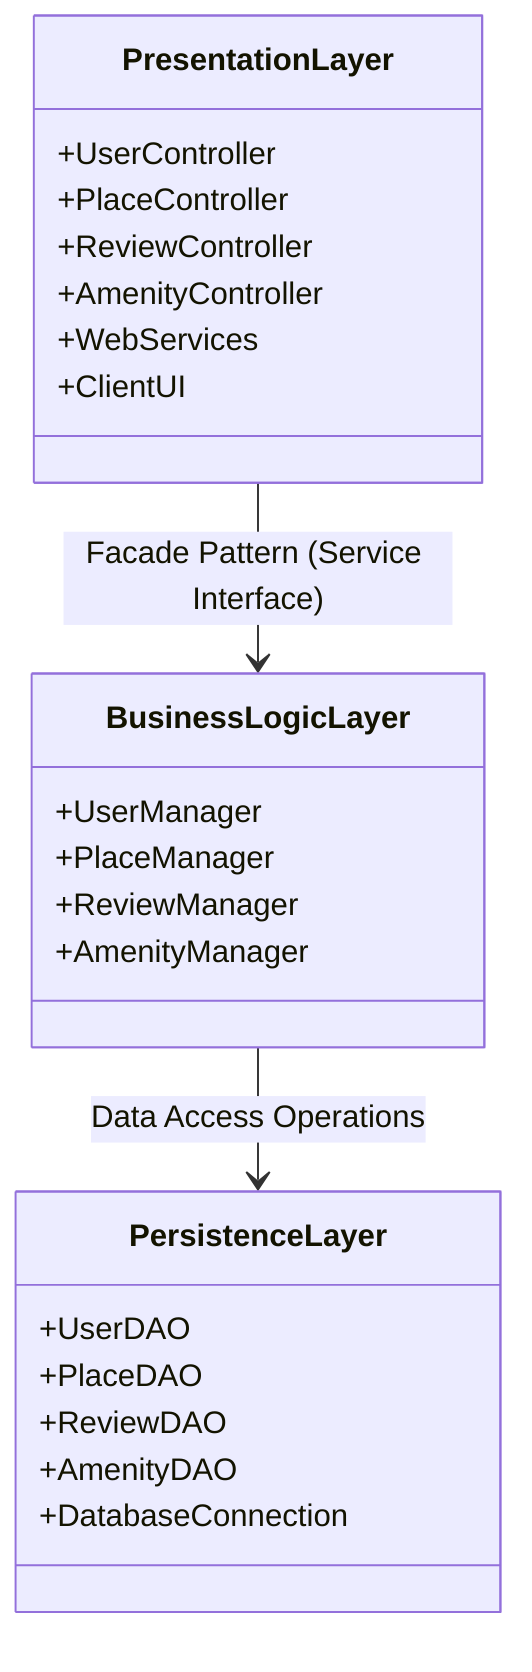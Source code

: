 classDiagram

class PresentationLayer {
    +UserController
    +PlaceController
    +ReviewController
    +AmenityController
    +WebServices
    +ClientUI
}

class BusinessLogicLayer {
    +UserManager
    +PlaceManager
    +ReviewManager
    +AmenityManager
}

class PersistenceLayer {
    +UserDAO
    +PlaceDAO
    +ReviewDAO
    +AmenityDAO
    +DatabaseConnection
}

PresentationLayer --> BusinessLogicLayer : Facade Pattern (Service Interface)
BusinessLogicLayer --> PersistenceLayer : Data Access Operations